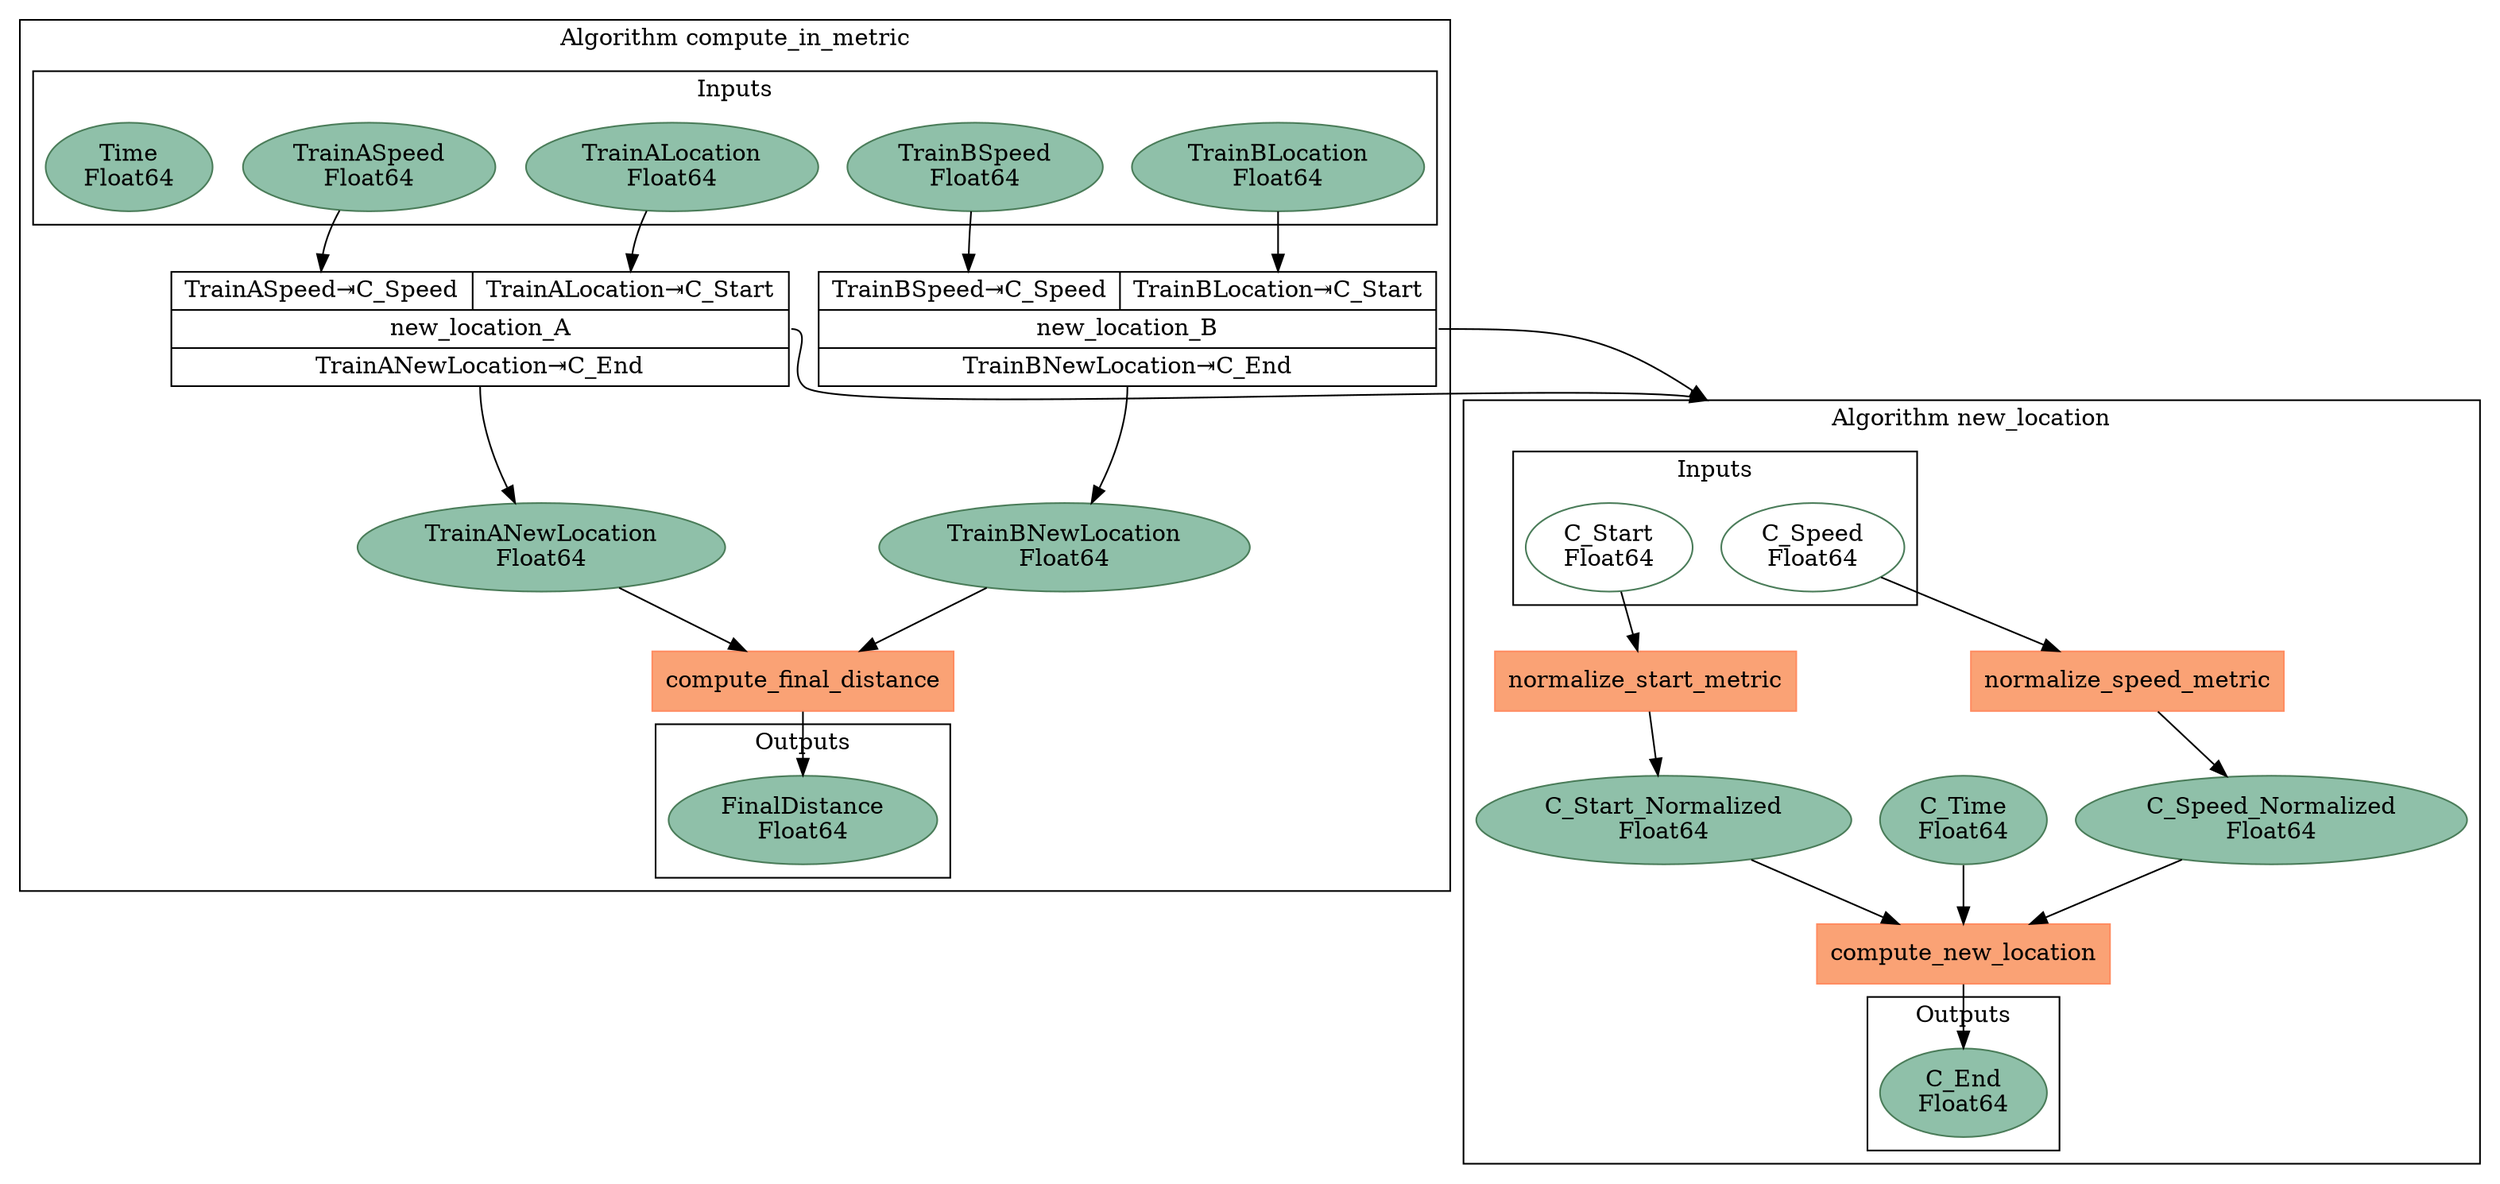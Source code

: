 digraph { layout=dot; compound=true;
subgraph cluster_provider_1 {
label="Algorithm compute_in_metric"
subgraph cluster_provider_1_inputs {
label="Inputs"
provider_1__artifact_2 [label="TrainALocation\nFloat64",shape="ellipse",style="filled",color="#4a7c59",fillcolor="#8fc0a9"]
provider_1__artifact_3 [label="TrainASpeed\nFloat64",shape="ellipse",style="filled",color="#4a7c59",fillcolor="#8fc0a9"]
provider_1__artifact_4 [label="TrainBLocation\nFloat64",shape="ellipse",style="filled",color="#4a7c59",fillcolor="#8fc0a9"]
provider_1__artifact_5 [label="TrainBSpeed\nFloat64",shape="ellipse",style="filled",color="#4a7c59",fillcolor="#8fc0a9"]
provider_1__artifact_6 [label="Time\nFloat64",shape="ellipse",style="filled",color="#4a7c59",fillcolor="#8fc0a9"]
} // cluster_provider_1_inputs
subgraph cluster_provider_1_outputs {
label="Outputs"
provider_1__artifact_7 [label="FinalDistance\nFloat64",shape="ellipse",style="filled",color="#4a7c59",fillcolor="#8fc0a9"]
} // cluster_provider_1_outputs
 // before providers
provider_1__invoke_8 [shape="record",label="{{<provider_1__invokeIn_9>TrainASpeed⇥C_Speed|<provider_1__invokeIn_10>TrainALocation⇥C_Start}|<body>new_location_A|{<provider_1__invokeOut_11>TrainANewLocation⇥C_End}}"]
provider_1__artifact_22 [label="TrainANewLocation\nFloat64",shape="ellipse",style="filled",color="#4a7c59",fillcolor="#8fc0a9"]
provider_1__invoke_23 [shape="record",label="{{<provider_1__invokeIn_9>TrainBSpeed⇥C_Speed|<provider_1__invokeIn_10>TrainBLocation⇥C_Start}|<body>new_location_B|{<provider_1__invokeOut_11>TrainBNewLocation⇥C_End}}"]
provider_1__artifact_24 [label="TrainBNewLocation\nFloat64",shape="ellipse",style="filled",color="#4a7c59",fillcolor="#8fc0a9"]
provider_1__provider_25 [shape="rectangle",label="compute_final_distance",style="filled",color="#ff8c61",fillcolor="#faa275"]
} // cluster_provider_1
subgraph cluster_provider_1__provider_12 {
label="Algorithm new_location"
subgraph cluster_provider_1__provider_12_inputs {
label="Inputs"
provider_1provider_1__provider_12__artifact_13 [label="C_Speed\nFloat64",shape="ellipse",style="",color="#4a7c59",fillcolor="#8fc0a9"]
provider_1provider_1__provider_12__artifact_14 [label="C_Start\nFloat64",shape="ellipse",style="",color="#4a7c59",fillcolor="#8fc0a9"]
} // cluster_provider_1__provider_12_inputs
provider_1provider_1__provider_12__artifact_15 [label="C_Start_Normalized\nFloat64",shape="ellipse",style="filled",color="#4a7c59",fillcolor="#8fc0a9"]
provider_1provider_1__provider_12__artifact_16 [label="C_Speed_Normalized\nFloat64",shape="ellipse",style="filled",color="#4a7c59",fillcolor="#8fc0a9"]
subgraph cluster_provider_1__provider_12_outputs {
label="Outputs"
provider_1provider_1__provider_12__artifact_17 [label="C_End\nFloat64",shape="ellipse",style="filled",color="#4a7c59",fillcolor="#8fc0a9"]
} // cluster_provider_1__provider_12_outputs
 // before providers
provider_1provider_1__provider_12__provider_18 [shape="rectangle",label="compute_new_location",style="filled",color="#ff8c61",fillcolor="#faa275"]
provider_1provider_1__provider_12__artifact_19 [label="C_Time\nFloat64",shape="ellipse",style="filled",color="#4a7c59",fillcolor="#8fc0a9"]
provider_1provider_1__provider_12__provider_20 [shape="rectangle",label="normalize_speed_metric",style="filled",color="#ff8c61",fillcolor="#faa275"]
provider_1provider_1__provider_12__provider_21 [shape="rectangle",label="normalize_start_metric",style="filled",color="#ff8c61",fillcolor="#faa275"]
} // cluster_provider_1__provider_12

provider_1provider_1__provider_12__provider_18 -> provider_1provider_1__provider_12__artifact_17
provider_1provider_1__provider_12__artifact_15 -> provider_1provider_1__provider_12__provider_18
provider_1provider_1__provider_12__artifact_16 -> provider_1provider_1__provider_12__provider_18
provider_1provider_1__provider_12__artifact_19 -> provider_1provider_1__provider_12__provider_18
provider_1provider_1__provider_12__provider_20 -> provider_1provider_1__provider_12__artifact_16
provider_1provider_1__provider_12__artifact_13 -> provider_1provider_1__provider_12__provider_20
provider_1provider_1__provider_12__provider_21 -> provider_1provider_1__provider_12__artifact_15
provider_1provider_1__provider_12__artifact_14 -> provider_1provider_1__provider_12__provider_21
provider_1__invoke_8:body -> provider_1provider_1__provider_12__artifact_13 [lhead="cluster_provider_1__provider_12"]
provider_1__invoke_8:provider_1__invokeOut_11 -> provider_1__artifact_22
provider_1__artifact_3 -> provider_1__invoke_8:provider_1__invokeIn_9
provider_1__artifact_2 -> provider_1__invoke_8:provider_1__invokeIn_10
provider_1__invoke_23:body -> provider_1provider_1__provider_12__artifact_13 [lhead="cluster_provider_1__provider_12"]
provider_1__invoke_23:provider_1__invokeOut_11 -> provider_1__artifact_24
provider_1__artifact_5 -> provider_1__invoke_23:provider_1__invokeIn_9
provider_1__artifact_4 -> provider_1__invoke_23:provider_1__invokeIn_10
provider_1__provider_25 -> provider_1__artifact_7
provider_1__artifact_22 -> provider_1__provider_25
provider_1__artifact_24 -> provider_1__provider_25
}

